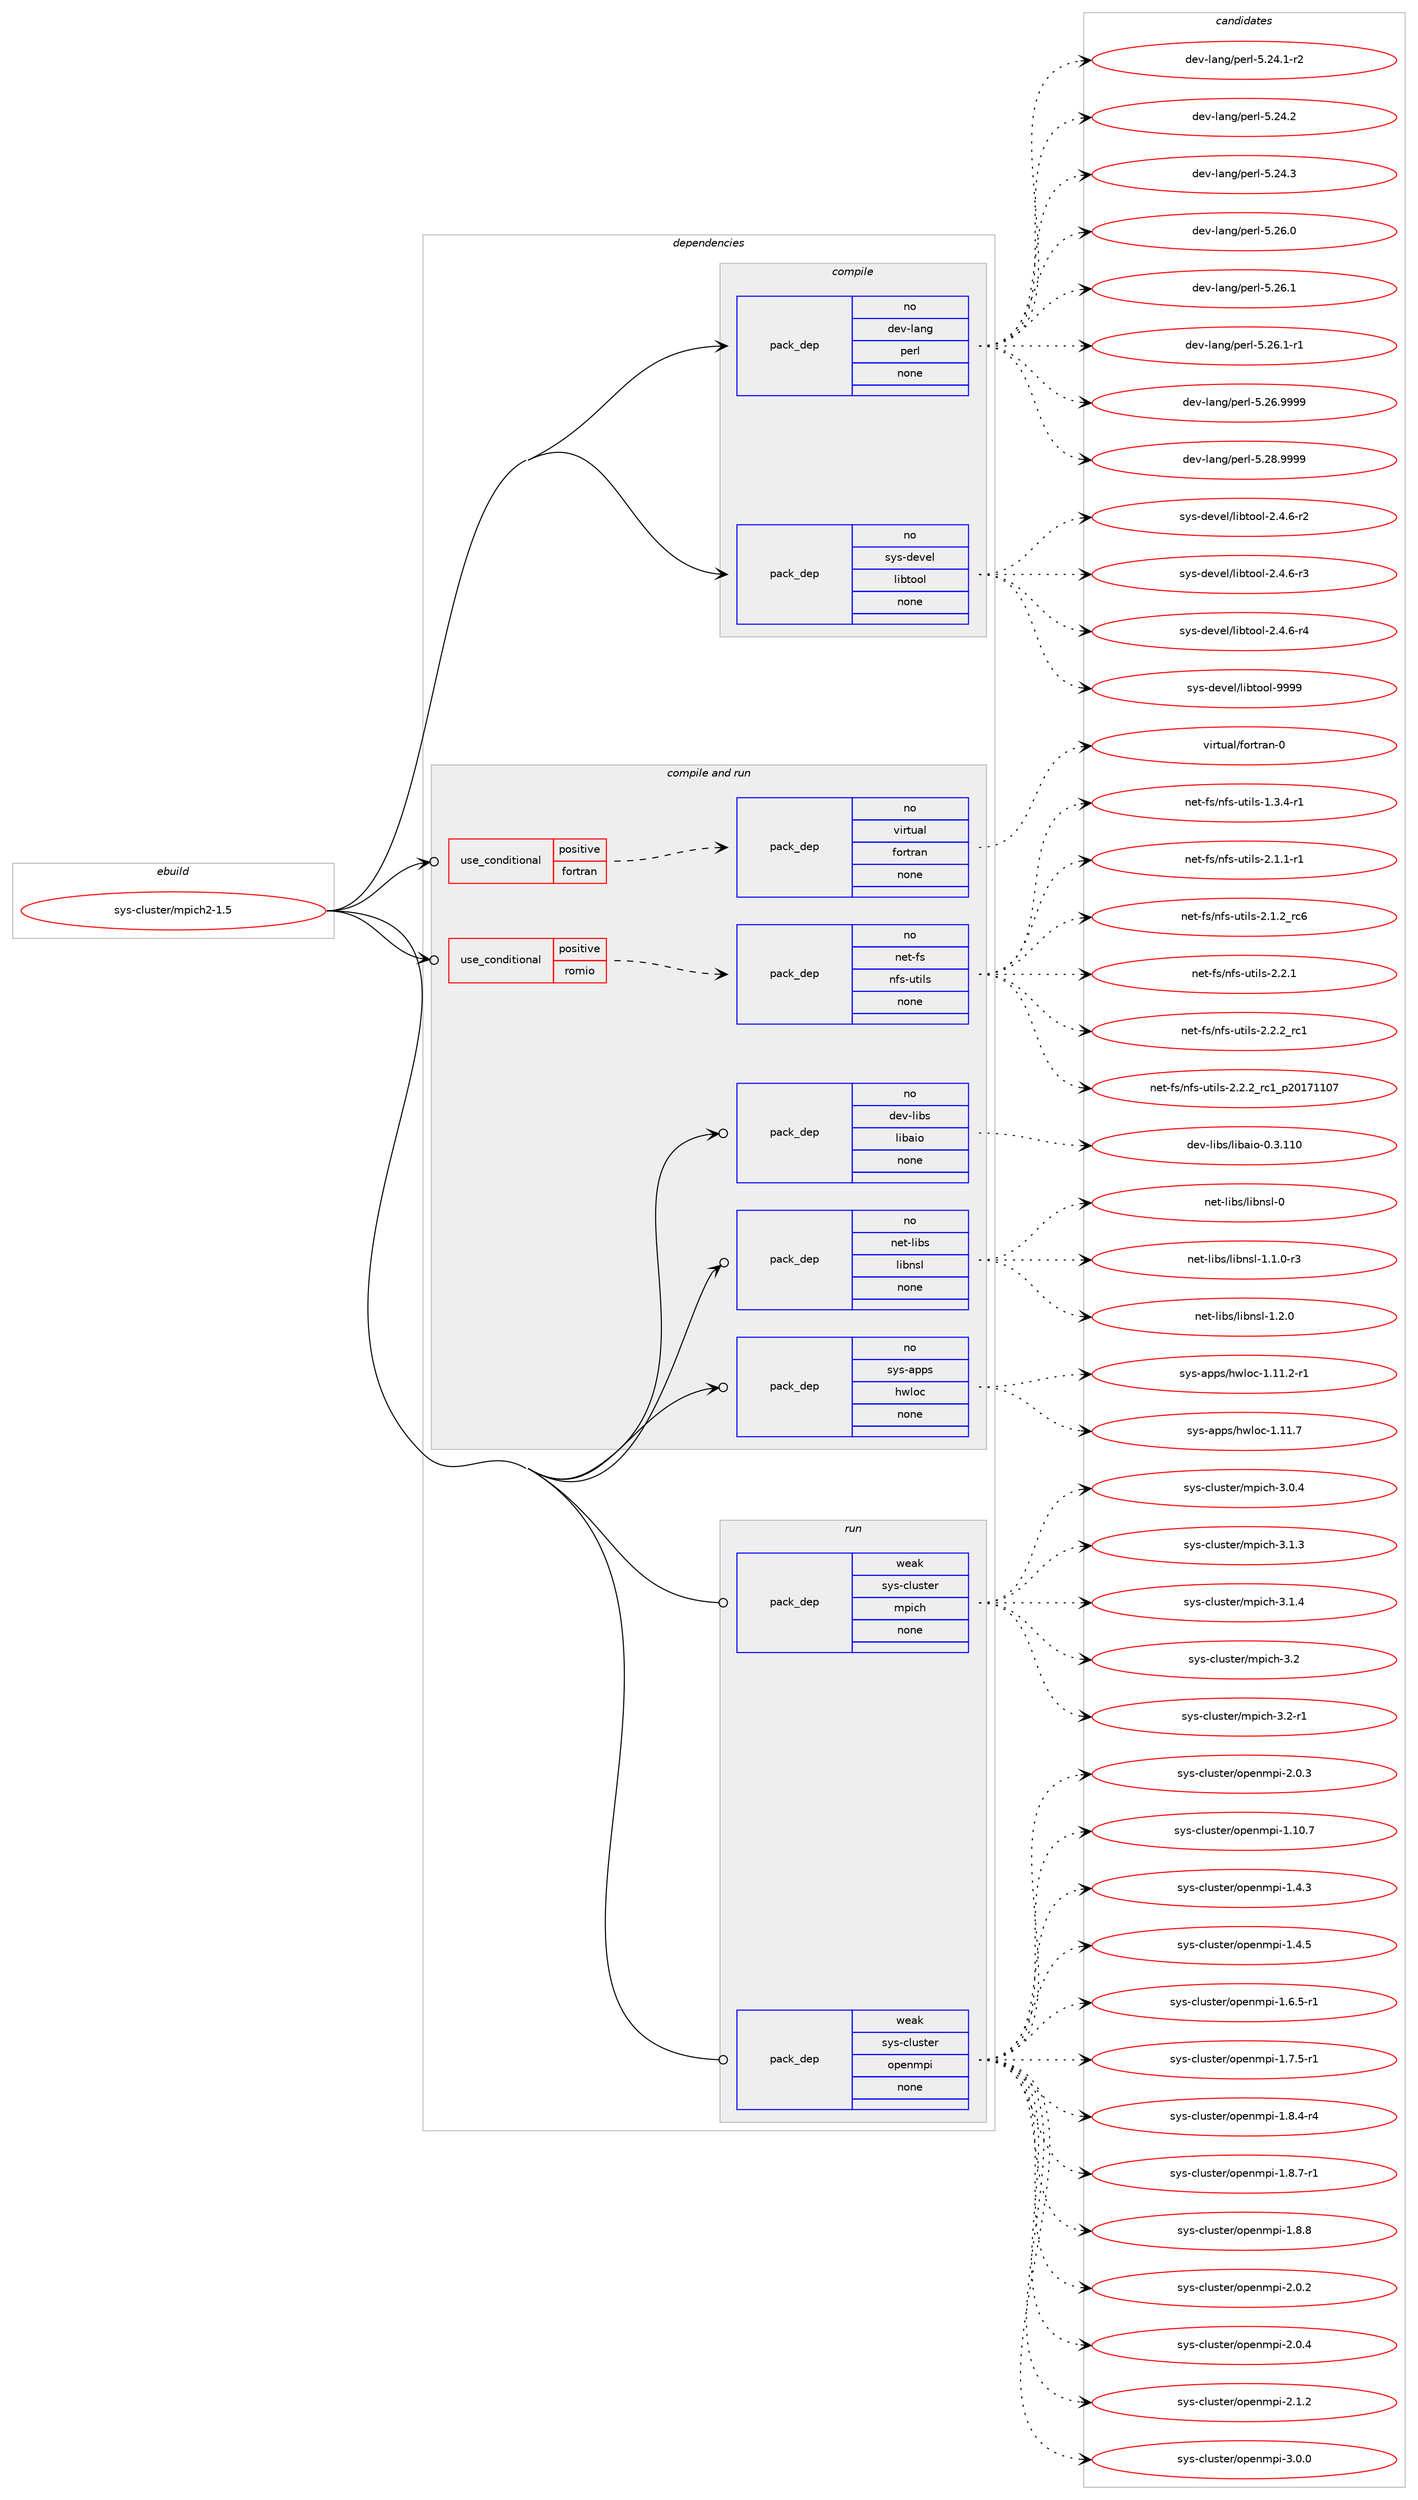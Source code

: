 digraph prolog {

# *************
# Graph options
# *************

newrank=true;
concentrate=true;
compound=true;
graph [rankdir=LR,fontname=Helvetica,fontsize=10,ranksep=1.5];#, ranksep=2.5, nodesep=0.2];
edge  [arrowhead=vee];
node  [fontname=Helvetica,fontsize=10];

# **********
# The ebuild
# **********

subgraph cluster_leftcol {
color=gray;
rank=same;
label=<<i>ebuild</i>>;
id [label="sys-cluster/mpich2-1.5", color=red, width=4, href="../sys-cluster/mpich2-1.5.svg"];
}

# ****************
# The dependencies
# ****************

subgraph cluster_midcol {
color=gray;
label=<<i>dependencies</i>>;
subgraph cluster_compile {
fillcolor="#eeeeee";
style=filled;
label=<<i>compile</i>>;
subgraph pack3605 {
dependency3950 [label=<<TABLE BORDER="0" CELLBORDER="1" CELLSPACING="0" CELLPADDING="4" WIDTH="220"><TR><TD ROWSPAN="6" CELLPADDING="30">pack_dep</TD></TR><TR><TD WIDTH="110">no</TD></TR><TR><TD>dev-lang</TD></TR><TR><TD>perl</TD></TR><TR><TD>none</TD></TR><TR><TD></TD></TR></TABLE>>, shape=none, color=blue];
}
id:e -> dependency3950:w [weight=20,style="solid",arrowhead="vee"];
subgraph pack3606 {
dependency3951 [label=<<TABLE BORDER="0" CELLBORDER="1" CELLSPACING="0" CELLPADDING="4" WIDTH="220"><TR><TD ROWSPAN="6" CELLPADDING="30">pack_dep</TD></TR><TR><TD WIDTH="110">no</TD></TR><TR><TD>sys-devel</TD></TR><TR><TD>libtool</TD></TR><TR><TD>none</TD></TR><TR><TD></TD></TR></TABLE>>, shape=none, color=blue];
}
id:e -> dependency3951:w [weight=20,style="solid",arrowhead="vee"];
}
subgraph cluster_compileandrun {
fillcolor="#eeeeee";
style=filled;
label=<<i>compile and run</i>>;
subgraph cond334 {
dependency3952 [label=<<TABLE BORDER="0" CELLBORDER="1" CELLSPACING="0" CELLPADDING="4"><TR><TD ROWSPAN="3" CELLPADDING="10">use_conditional</TD></TR><TR><TD>positive</TD></TR><TR><TD>fortran</TD></TR></TABLE>>, shape=none, color=red];
subgraph pack3607 {
dependency3953 [label=<<TABLE BORDER="0" CELLBORDER="1" CELLSPACING="0" CELLPADDING="4" WIDTH="220"><TR><TD ROWSPAN="6" CELLPADDING="30">pack_dep</TD></TR><TR><TD WIDTH="110">no</TD></TR><TR><TD>virtual</TD></TR><TR><TD>fortran</TD></TR><TR><TD>none</TD></TR><TR><TD></TD></TR></TABLE>>, shape=none, color=blue];
}
dependency3952:e -> dependency3953:w [weight=20,style="dashed",arrowhead="vee"];
}
id:e -> dependency3952:w [weight=20,style="solid",arrowhead="odotvee"];
subgraph cond335 {
dependency3954 [label=<<TABLE BORDER="0" CELLBORDER="1" CELLSPACING="0" CELLPADDING="4"><TR><TD ROWSPAN="3" CELLPADDING="10">use_conditional</TD></TR><TR><TD>positive</TD></TR><TR><TD>romio</TD></TR></TABLE>>, shape=none, color=red];
subgraph pack3608 {
dependency3955 [label=<<TABLE BORDER="0" CELLBORDER="1" CELLSPACING="0" CELLPADDING="4" WIDTH="220"><TR><TD ROWSPAN="6" CELLPADDING="30">pack_dep</TD></TR><TR><TD WIDTH="110">no</TD></TR><TR><TD>net-fs</TD></TR><TR><TD>nfs-utils</TD></TR><TR><TD>none</TD></TR><TR><TD></TD></TR></TABLE>>, shape=none, color=blue];
}
dependency3954:e -> dependency3955:w [weight=20,style="dashed",arrowhead="vee"];
}
id:e -> dependency3954:w [weight=20,style="solid",arrowhead="odotvee"];
subgraph pack3609 {
dependency3956 [label=<<TABLE BORDER="0" CELLBORDER="1" CELLSPACING="0" CELLPADDING="4" WIDTH="220"><TR><TD ROWSPAN="6" CELLPADDING="30">pack_dep</TD></TR><TR><TD WIDTH="110">no</TD></TR><TR><TD>dev-libs</TD></TR><TR><TD>libaio</TD></TR><TR><TD>none</TD></TR><TR><TD></TD></TR></TABLE>>, shape=none, color=blue];
}
id:e -> dependency3956:w [weight=20,style="solid",arrowhead="odotvee"];
subgraph pack3610 {
dependency3957 [label=<<TABLE BORDER="0" CELLBORDER="1" CELLSPACING="0" CELLPADDING="4" WIDTH="220"><TR><TD ROWSPAN="6" CELLPADDING="30">pack_dep</TD></TR><TR><TD WIDTH="110">no</TD></TR><TR><TD>net-libs</TD></TR><TR><TD>libnsl</TD></TR><TR><TD>none</TD></TR><TR><TD></TD></TR></TABLE>>, shape=none, color=blue];
}
id:e -> dependency3957:w [weight=20,style="solid",arrowhead="odotvee"];
subgraph pack3611 {
dependency3958 [label=<<TABLE BORDER="0" CELLBORDER="1" CELLSPACING="0" CELLPADDING="4" WIDTH="220"><TR><TD ROWSPAN="6" CELLPADDING="30">pack_dep</TD></TR><TR><TD WIDTH="110">no</TD></TR><TR><TD>sys-apps</TD></TR><TR><TD>hwloc</TD></TR><TR><TD>none</TD></TR><TR><TD></TD></TR></TABLE>>, shape=none, color=blue];
}
id:e -> dependency3958:w [weight=20,style="solid",arrowhead="odotvee"];
}
subgraph cluster_run {
fillcolor="#eeeeee";
style=filled;
label=<<i>run</i>>;
subgraph pack3612 {
dependency3959 [label=<<TABLE BORDER="0" CELLBORDER="1" CELLSPACING="0" CELLPADDING="4" WIDTH="220"><TR><TD ROWSPAN="6" CELLPADDING="30">pack_dep</TD></TR><TR><TD WIDTH="110">weak</TD></TR><TR><TD>sys-cluster</TD></TR><TR><TD>mpich</TD></TR><TR><TD>none</TD></TR><TR><TD></TD></TR></TABLE>>, shape=none, color=blue];
}
id:e -> dependency3959:w [weight=20,style="solid",arrowhead="odot"];
subgraph pack3613 {
dependency3960 [label=<<TABLE BORDER="0" CELLBORDER="1" CELLSPACING="0" CELLPADDING="4" WIDTH="220"><TR><TD ROWSPAN="6" CELLPADDING="30">pack_dep</TD></TR><TR><TD WIDTH="110">weak</TD></TR><TR><TD>sys-cluster</TD></TR><TR><TD>openmpi</TD></TR><TR><TD>none</TD></TR><TR><TD></TD></TR></TABLE>>, shape=none, color=blue];
}
id:e -> dependency3960:w [weight=20,style="solid",arrowhead="odot"];
}
}

# **************
# The candidates
# **************

subgraph cluster_choices {
rank=same;
color=gray;
label=<<i>candidates</i>>;

subgraph choice3605 {
color=black;
nodesep=1;
choice100101118451089711010347112101114108455346505246494511450 [label="dev-lang/perl-5.24.1-r2", color=red, width=4,href="../dev-lang/perl-5.24.1-r2.svg"];
choice10010111845108971101034711210111410845534650524650 [label="dev-lang/perl-5.24.2", color=red, width=4,href="../dev-lang/perl-5.24.2.svg"];
choice10010111845108971101034711210111410845534650524651 [label="dev-lang/perl-5.24.3", color=red, width=4,href="../dev-lang/perl-5.24.3.svg"];
choice10010111845108971101034711210111410845534650544648 [label="dev-lang/perl-5.26.0", color=red, width=4,href="../dev-lang/perl-5.26.0.svg"];
choice10010111845108971101034711210111410845534650544649 [label="dev-lang/perl-5.26.1", color=red, width=4,href="../dev-lang/perl-5.26.1.svg"];
choice100101118451089711010347112101114108455346505446494511449 [label="dev-lang/perl-5.26.1-r1", color=red, width=4,href="../dev-lang/perl-5.26.1-r1.svg"];
choice10010111845108971101034711210111410845534650544657575757 [label="dev-lang/perl-5.26.9999", color=red, width=4,href="../dev-lang/perl-5.26.9999.svg"];
choice10010111845108971101034711210111410845534650564657575757 [label="dev-lang/perl-5.28.9999", color=red, width=4,href="../dev-lang/perl-5.28.9999.svg"];
dependency3950:e -> choice100101118451089711010347112101114108455346505246494511450:w [style=dotted,weight="100"];
dependency3950:e -> choice10010111845108971101034711210111410845534650524650:w [style=dotted,weight="100"];
dependency3950:e -> choice10010111845108971101034711210111410845534650524651:w [style=dotted,weight="100"];
dependency3950:e -> choice10010111845108971101034711210111410845534650544648:w [style=dotted,weight="100"];
dependency3950:e -> choice10010111845108971101034711210111410845534650544649:w [style=dotted,weight="100"];
dependency3950:e -> choice100101118451089711010347112101114108455346505446494511449:w [style=dotted,weight="100"];
dependency3950:e -> choice10010111845108971101034711210111410845534650544657575757:w [style=dotted,weight="100"];
dependency3950:e -> choice10010111845108971101034711210111410845534650564657575757:w [style=dotted,weight="100"];
}
subgraph choice3606 {
color=black;
nodesep=1;
choice1151211154510010111810110847108105981161111111084550465246544511450 [label="sys-devel/libtool-2.4.6-r2", color=red, width=4,href="../sys-devel/libtool-2.4.6-r2.svg"];
choice1151211154510010111810110847108105981161111111084550465246544511451 [label="sys-devel/libtool-2.4.6-r3", color=red, width=4,href="../sys-devel/libtool-2.4.6-r3.svg"];
choice1151211154510010111810110847108105981161111111084550465246544511452 [label="sys-devel/libtool-2.4.6-r4", color=red, width=4,href="../sys-devel/libtool-2.4.6-r4.svg"];
choice1151211154510010111810110847108105981161111111084557575757 [label="sys-devel/libtool-9999", color=red, width=4,href="../sys-devel/libtool-9999.svg"];
dependency3951:e -> choice1151211154510010111810110847108105981161111111084550465246544511450:w [style=dotted,weight="100"];
dependency3951:e -> choice1151211154510010111810110847108105981161111111084550465246544511451:w [style=dotted,weight="100"];
dependency3951:e -> choice1151211154510010111810110847108105981161111111084550465246544511452:w [style=dotted,weight="100"];
dependency3951:e -> choice1151211154510010111810110847108105981161111111084557575757:w [style=dotted,weight="100"];
}
subgraph choice3607 {
color=black;
nodesep=1;
choice1181051141161179710847102111114116114971104548 [label="virtual/fortran-0", color=red, width=4,href="../virtual/fortran-0.svg"];
dependency3953:e -> choice1181051141161179710847102111114116114971104548:w [style=dotted,weight="100"];
}
subgraph choice3608 {
color=black;
nodesep=1;
choice1101011164510211547110102115451171161051081154549465146524511449 [label="net-fs/nfs-utils-1.3.4-r1", color=red, width=4,href="../net-fs/nfs-utils-1.3.4-r1.svg"];
choice1101011164510211547110102115451171161051081154550464946494511449 [label="net-fs/nfs-utils-2.1.1-r1", color=red, width=4,href="../net-fs/nfs-utils-2.1.1-r1.svg"];
choice110101116451021154711010211545117116105108115455046494650951149954 [label="net-fs/nfs-utils-2.1.2_rc6", color=red, width=4,href="../net-fs/nfs-utils-2.1.2_rc6.svg"];
choice110101116451021154711010211545117116105108115455046504649 [label="net-fs/nfs-utils-2.2.1", color=red, width=4,href="../net-fs/nfs-utils-2.2.1.svg"];
choice110101116451021154711010211545117116105108115455046504650951149949 [label="net-fs/nfs-utils-2.2.2_rc1", color=red, width=4,href="../net-fs/nfs-utils-2.2.2_rc1.svg"];
choice110101116451021154711010211545117116105108115455046504650951149949951125048495549494855 [label="net-fs/nfs-utils-2.2.2_rc1_p20171107", color=red, width=4,href="../net-fs/nfs-utils-2.2.2_rc1_p20171107.svg"];
dependency3955:e -> choice1101011164510211547110102115451171161051081154549465146524511449:w [style=dotted,weight="100"];
dependency3955:e -> choice1101011164510211547110102115451171161051081154550464946494511449:w [style=dotted,weight="100"];
dependency3955:e -> choice110101116451021154711010211545117116105108115455046494650951149954:w [style=dotted,weight="100"];
dependency3955:e -> choice110101116451021154711010211545117116105108115455046504649:w [style=dotted,weight="100"];
dependency3955:e -> choice110101116451021154711010211545117116105108115455046504650951149949:w [style=dotted,weight="100"];
dependency3955:e -> choice110101116451021154711010211545117116105108115455046504650951149949951125048495549494855:w [style=dotted,weight="100"];
}
subgraph choice3609 {
color=black;
nodesep=1;
choice10010111845108105981154710810598971051114548465146494948 [label="dev-libs/libaio-0.3.110", color=red, width=4,href="../dev-libs/libaio-0.3.110.svg"];
dependency3956:e -> choice10010111845108105981154710810598971051114548465146494948:w [style=dotted,weight="100"];
}
subgraph choice3610 {
color=black;
nodesep=1;
choice110101116451081059811547108105981101151084548 [label="net-libs/libnsl-0", color=red, width=4,href="../net-libs/libnsl-0.svg"];
choice110101116451081059811547108105981101151084549464946484511451 [label="net-libs/libnsl-1.1.0-r3", color=red, width=4,href="../net-libs/libnsl-1.1.0-r3.svg"];
choice11010111645108105981154710810598110115108454946504648 [label="net-libs/libnsl-1.2.0", color=red, width=4,href="../net-libs/libnsl-1.2.0.svg"];
dependency3957:e -> choice110101116451081059811547108105981101151084548:w [style=dotted,weight="100"];
dependency3957:e -> choice110101116451081059811547108105981101151084549464946484511451:w [style=dotted,weight="100"];
dependency3957:e -> choice11010111645108105981154710810598110115108454946504648:w [style=dotted,weight="100"];
}
subgraph choice3611 {
color=black;
nodesep=1;
choice11512111545971121121154710411910811199454946494946504511449 [label="sys-apps/hwloc-1.11.2-r1", color=red, width=4,href="../sys-apps/hwloc-1.11.2-r1.svg"];
choice1151211154597112112115471041191081119945494649494655 [label="sys-apps/hwloc-1.11.7", color=red, width=4,href="../sys-apps/hwloc-1.11.7.svg"];
dependency3958:e -> choice11512111545971121121154710411910811199454946494946504511449:w [style=dotted,weight="100"];
dependency3958:e -> choice1151211154597112112115471041191081119945494649494655:w [style=dotted,weight="100"];
}
subgraph choice3612 {
color=black;
nodesep=1;
choice11512111545991081171151161011144710911210599104455146484652 [label="sys-cluster/mpich-3.0.4", color=red, width=4,href="../sys-cluster/mpich-3.0.4.svg"];
choice11512111545991081171151161011144710911210599104455146494651 [label="sys-cluster/mpich-3.1.3", color=red, width=4,href="../sys-cluster/mpich-3.1.3.svg"];
choice11512111545991081171151161011144710911210599104455146494652 [label="sys-cluster/mpich-3.1.4", color=red, width=4,href="../sys-cluster/mpich-3.1.4.svg"];
choice1151211154599108117115116101114471091121059910445514650 [label="sys-cluster/mpich-3.2", color=red, width=4,href="../sys-cluster/mpich-3.2.svg"];
choice11512111545991081171151161011144710911210599104455146504511449 [label="sys-cluster/mpich-3.2-r1", color=red, width=4,href="../sys-cluster/mpich-3.2-r1.svg"];
dependency3959:e -> choice11512111545991081171151161011144710911210599104455146484652:w [style=dotted,weight="100"];
dependency3959:e -> choice11512111545991081171151161011144710911210599104455146494651:w [style=dotted,weight="100"];
dependency3959:e -> choice11512111545991081171151161011144710911210599104455146494652:w [style=dotted,weight="100"];
dependency3959:e -> choice1151211154599108117115116101114471091121059910445514650:w [style=dotted,weight="100"];
dependency3959:e -> choice11512111545991081171151161011144710911210599104455146504511449:w [style=dotted,weight="100"];
}
subgraph choice3613 {
color=black;
nodesep=1;
choice115121115459910811711511610111447111112101110109112105455046484651 [label="sys-cluster/openmpi-2.0.3", color=red, width=4,href="../sys-cluster/openmpi-2.0.3.svg"];
choice11512111545991081171151161011144711111210111010911210545494649484655 [label="sys-cluster/openmpi-1.10.7", color=red, width=4,href="../sys-cluster/openmpi-1.10.7.svg"];
choice115121115459910811711511610111447111112101110109112105454946524651 [label="sys-cluster/openmpi-1.4.3", color=red, width=4,href="../sys-cluster/openmpi-1.4.3.svg"];
choice115121115459910811711511610111447111112101110109112105454946524653 [label="sys-cluster/openmpi-1.4.5", color=red, width=4,href="../sys-cluster/openmpi-1.4.5.svg"];
choice1151211154599108117115116101114471111121011101091121054549465446534511449 [label="sys-cluster/openmpi-1.6.5-r1", color=red, width=4,href="../sys-cluster/openmpi-1.6.5-r1.svg"];
choice1151211154599108117115116101114471111121011101091121054549465546534511449 [label="sys-cluster/openmpi-1.7.5-r1", color=red, width=4,href="../sys-cluster/openmpi-1.7.5-r1.svg"];
choice1151211154599108117115116101114471111121011101091121054549465646524511452 [label="sys-cluster/openmpi-1.8.4-r4", color=red, width=4,href="../sys-cluster/openmpi-1.8.4-r4.svg"];
choice1151211154599108117115116101114471111121011101091121054549465646554511449 [label="sys-cluster/openmpi-1.8.7-r1", color=red, width=4,href="../sys-cluster/openmpi-1.8.7-r1.svg"];
choice115121115459910811711511610111447111112101110109112105454946564656 [label="sys-cluster/openmpi-1.8.8", color=red, width=4,href="../sys-cluster/openmpi-1.8.8.svg"];
choice115121115459910811711511610111447111112101110109112105455046484650 [label="sys-cluster/openmpi-2.0.2", color=red, width=4,href="../sys-cluster/openmpi-2.0.2.svg"];
choice115121115459910811711511610111447111112101110109112105455046484652 [label="sys-cluster/openmpi-2.0.4", color=red, width=4,href="../sys-cluster/openmpi-2.0.4.svg"];
choice115121115459910811711511610111447111112101110109112105455046494650 [label="sys-cluster/openmpi-2.1.2", color=red, width=4,href="../sys-cluster/openmpi-2.1.2.svg"];
choice115121115459910811711511610111447111112101110109112105455146484648 [label="sys-cluster/openmpi-3.0.0", color=red, width=4,href="../sys-cluster/openmpi-3.0.0.svg"];
dependency3960:e -> choice115121115459910811711511610111447111112101110109112105455046484651:w [style=dotted,weight="100"];
dependency3960:e -> choice11512111545991081171151161011144711111210111010911210545494649484655:w [style=dotted,weight="100"];
dependency3960:e -> choice115121115459910811711511610111447111112101110109112105454946524651:w [style=dotted,weight="100"];
dependency3960:e -> choice115121115459910811711511610111447111112101110109112105454946524653:w [style=dotted,weight="100"];
dependency3960:e -> choice1151211154599108117115116101114471111121011101091121054549465446534511449:w [style=dotted,weight="100"];
dependency3960:e -> choice1151211154599108117115116101114471111121011101091121054549465546534511449:w [style=dotted,weight="100"];
dependency3960:e -> choice1151211154599108117115116101114471111121011101091121054549465646524511452:w [style=dotted,weight="100"];
dependency3960:e -> choice1151211154599108117115116101114471111121011101091121054549465646554511449:w [style=dotted,weight="100"];
dependency3960:e -> choice115121115459910811711511610111447111112101110109112105454946564656:w [style=dotted,weight="100"];
dependency3960:e -> choice115121115459910811711511610111447111112101110109112105455046484650:w [style=dotted,weight="100"];
dependency3960:e -> choice115121115459910811711511610111447111112101110109112105455046484652:w [style=dotted,weight="100"];
dependency3960:e -> choice115121115459910811711511610111447111112101110109112105455046494650:w [style=dotted,weight="100"];
dependency3960:e -> choice115121115459910811711511610111447111112101110109112105455146484648:w [style=dotted,weight="100"];
}
}

}
